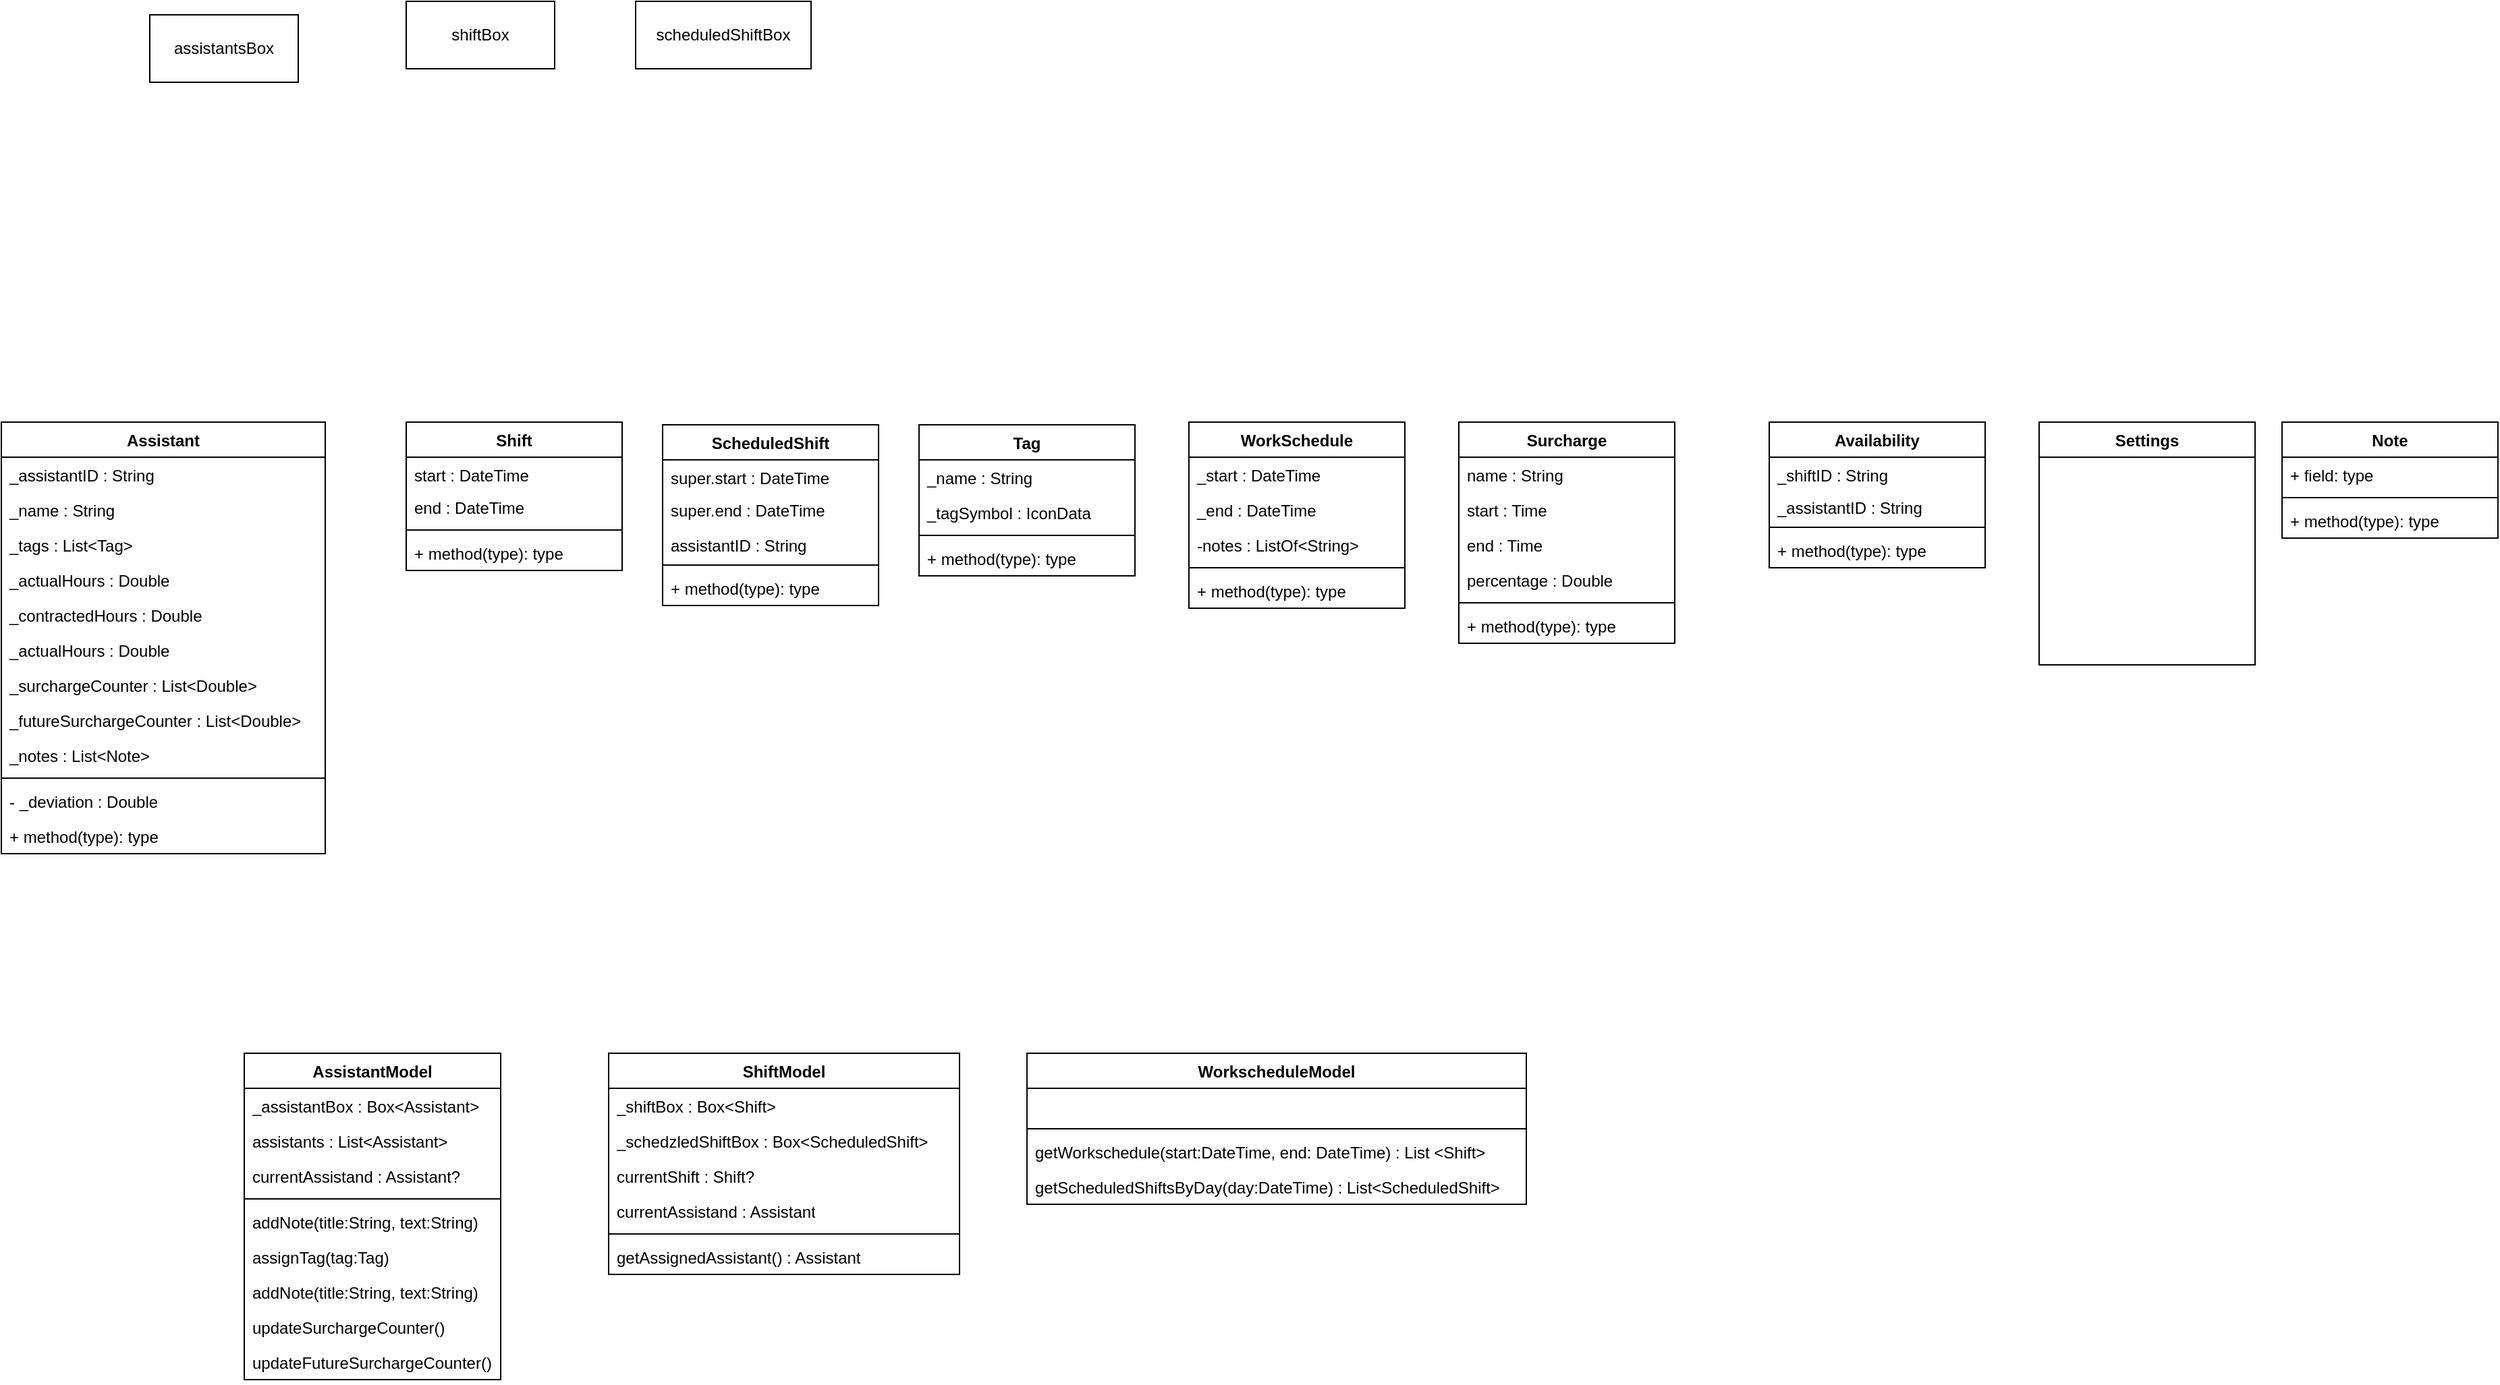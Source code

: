 <mxfile version="25.0.3">
  <diagram name="Seite-1" id="Ongt0uODJ2KGre-7g1fF">
    <mxGraphModel dx="2253" dy="1970" grid="1" gridSize="10" guides="1" tooltips="1" connect="1" arrows="1" fold="1" page="1" pageScale="1" pageWidth="1654" pageHeight="2336" math="0" shadow="0">
      <root>
        <mxCell id="0" />
        <mxCell id="1" parent="0" />
        <mxCell id="JfEL6YKRlMa67cMvRD5D-60" value="Settings" style="swimlane;fontStyle=1;align=center;verticalAlign=top;childLayout=stackLayout;horizontal=1;startSize=26;horizontalStack=0;resizeParent=1;resizeLast=0;collapsible=1;marginBottom=0;rounded=0;shadow=0;strokeWidth=1;" vertex="1" parent="1">
          <mxGeometry x="1590" y="442" width="160" height="180" as="geometry">
            <mxRectangle x="550" y="140" width="160" height="26" as="alternateBounds" />
          </mxGeometry>
        </mxCell>
        <mxCell id="JfEL6YKRlMa67cMvRD5D-70" value="&lt;span style=&quot;text-wrap-mode: nowrap;&quot;&gt;Surcharge&lt;/span&gt;" style="swimlane;fontStyle=1;align=center;verticalAlign=top;childLayout=stackLayout;horizontal=1;startSize=26;horizontalStack=0;resizeParent=1;resizeParentMax=0;resizeLast=0;collapsible=1;marginBottom=0;whiteSpace=wrap;html=1;" vertex="1" parent="1">
          <mxGeometry x="1160" y="442" width="160" height="164" as="geometry" />
        </mxCell>
        <mxCell id="JfEL6YKRlMa67cMvRD5D-71" value="&lt;span style=&quot;text-wrap-mode: nowrap;&quot;&gt;name : String&lt;/span&gt;&lt;div&gt;&lt;span style=&quot;text-wrap-mode: nowrap;&quot;&gt;&lt;br&gt;&lt;/span&gt;&lt;/div&gt;" style="text;strokeColor=none;fillColor=none;align=left;verticalAlign=top;spacingLeft=4;spacingRight=4;overflow=hidden;rotatable=0;points=[[0,0.5],[1,0.5]];portConstraint=eastwest;whiteSpace=wrap;html=1;" vertex="1" parent="JfEL6YKRlMa67cMvRD5D-70">
          <mxGeometry y="26" width="160" height="26" as="geometry" />
        </mxCell>
        <mxCell id="JfEL6YKRlMa67cMvRD5D-8" value="start : Time" style="text;align=left;verticalAlign=top;spacingLeft=4;spacingRight=4;overflow=hidden;rotatable=0;points=[[0,0.5],[1,0.5]];portConstraint=eastwest;rounded=0;shadow=0;html=0;" vertex="1" parent="JfEL6YKRlMa67cMvRD5D-70">
          <mxGeometry y="52" width="160" height="26" as="geometry" />
        </mxCell>
        <mxCell id="JfEL6YKRlMa67cMvRD5D-9" value="end : Time" style="text;align=left;verticalAlign=top;spacingLeft=4;spacingRight=4;overflow=hidden;rotatable=0;points=[[0,0.5],[1,0.5]];portConstraint=eastwest;rounded=0;shadow=0;html=0;" vertex="1" parent="JfEL6YKRlMa67cMvRD5D-70">
          <mxGeometry y="78" width="160" height="26" as="geometry" />
        </mxCell>
        <mxCell id="JfEL6YKRlMa67cMvRD5D-11" value="percentage : Double" style="text;align=left;verticalAlign=top;spacingLeft=4;spacingRight=4;overflow=hidden;rotatable=0;points=[[0,0.5],[1,0.5]];portConstraint=eastwest;rounded=0;shadow=0;html=0;" vertex="1" parent="JfEL6YKRlMa67cMvRD5D-70">
          <mxGeometry y="104" width="160" height="26" as="geometry" />
        </mxCell>
        <mxCell id="JfEL6YKRlMa67cMvRD5D-72" value="" style="line;strokeWidth=1;fillColor=none;align=left;verticalAlign=middle;spacingTop=-1;spacingLeft=3;spacingRight=3;rotatable=0;labelPosition=right;points=[];portConstraint=eastwest;strokeColor=inherit;" vertex="1" parent="JfEL6YKRlMa67cMvRD5D-70">
          <mxGeometry y="130" width="160" height="8" as="geometry" />
        </mxCell>
        <mxCell id="JfEL6YKRlMa67cMvRD5D-73" value="+ method(type): type" style="text;strokeColor=none;fillColor=none;align=left;verticalAlign=top;spacingLeft=4;spacingRight=4;overflow=hidden;rotatable=0;points=[[0,0.5],[1,0.5]];portConstraint=eastwest;whiteSpace=wrap;html=1;" vertex="1" parent="JfEL6YKRlMa67cMvRD5D-70">
          <mxGeometry y="138" width="160" height="26" as="geometry" />
        </mxCell>
        <mxCell id="JfEL6YKRlMa67cMvRD5D-74" value="WorkSchedule" style="swimlane;fontStyle=1;align=center;verticalAlign=top;childLayout=stackLayout;horizontal=1;startSize=26;horizontalStack=0;resizeParent=1;resizeParentMax=0;resizeLast=0;collapsible=1;marginBottom=0;whiteSpace=wrap;html=1;" vertex="1" parent="1">
          <mxGeometry x="960" y="442" width="160" height="138" as="geometry" />
        </mxCell>
        <mxCell id="JfEL6YKRlMa67cMvRD5D-31" value="_start : DateTime " style="text;align=left;verticalAlign=top;spacingLeft=4;spacingRight=4;overflow=hidden;rotatable=0;points=[[0,0.5],[1,0.5]];portConstraint=eastwest;rounded=0;shadow=0;html=0;" vertex="1" parent="JfEL6YKRlMa67cMvRD5D-74">
          <mxGeometry y="26" width="160" height="26" as="geometry" />
        </mxCell>
        <mxCell id="JfEL6YKRlMa67cMvRD5D-32" value="_end : DateTime" style="text;align=left;verticalAlign=top;spacingLeft=4;spacingRight=4;overflow=hidden;rotatable=0;points=[[0,0.5],[1,0.5]];portConstraint=eastwest;rounded=0;shadow=0;html=0;" vertex="1" parent="JfEL6YKRlMa67cMvRD5D-74">
          <mxGeometry y="52" width="160" height="26" as="geometry" />
        </mxCell>
        <mxCell id="JfEL6YKRlMa67cMvRD5D-30" value="-notes : ListOf&lt;String&gt;" style="text;align=left;verticalAlign=top;spacingLeft=4;spacingRight=4;overflow=hidden;rotatable=0;points=[[0,0.5],[1,0.5]];portConstraint=eastwest;rounded=0;shadow=0;html=0;" vertex="1" parent="JfEL6YKRlMa67cMvRD5D-74">
          <mxGeometry y="78" width="160" height="26" as="geometry" />
        </mxCell>
        <mxCell id="JfEL6YKRlMa67cMvRD5D-76" value="" style="line;strokeWidth=1;fillColor=none;align=left;verticalAlign=middle;spacingTop=-1;spacingLeft=3;spacingRight=3;rotatable=0;labelPosition=right;points=[];portConstraint=eastwest;strokeColor=inherit;" vertex="1" parent="JfEL6YKRlMa67cMvRD5D-74">
          <mxGeometry y="104" width="160" height="8" as="geometry" />
        </mxCell>
        <mxCell id="JfEL6YKRlMa67cMvRD5D-77" value="+ method(type): type" style="text;strokeColor=none;fillColor=none;align=left;verticalAlign=top;spacingLeft=4;spacingRight=4;overflow=hidden;rotatable=0;points=[[0,0.5],[1,0.5]];portConstraint=eastwest;whiteSpace=wrap;html=1;" vertex="1" parent="JfEL6YKRlMa67cMvRD5D-74">
          <mxGeometry y="112" width="160" height="26" as="geometry" />
        </mxCell>
        <mxCell id="JfEL6YKRlMa67cMvRD5D-78" value="Shift" style="swimlane;fontStyle=1;align=center;verticalAlign=top;childLayout=stackLayout;horizontal=1;startSize=26;horizontalStack=0;resizeParent=1;resizeParentMax=0;resizeLast=0;collapsible=1;marginBottom=0;whiteSpace=wrap;html=1;" vertex="1" parent="1">
          <mxGeometry x="380" y="442" width="160" height="110" as="geometry" />
        </mxCell>
        <mxCell id="JfEL6YKRlMa67cMvRD5D-2" value="start : DateTime" style="text;align=left;verticalAlign=top;spacingLeft=4;spacingRight=4;overflow=hidden;rotatable=0;points=[[0,0.5],[1,0.5]];portConstraint=eastwest;rounded=0;shadow=0;html=0;" vertex="1" parent="JfEL6YKRlMa67cMvRD5D-78">
          <mxGeometry y="26" width="160" height="24" as="geometry" />
        </mxCell>
        <mxCell id="JfEL6YKRlMa67cMvRD5D-3" value="end : DateTime&#xa;" style="text;align=left;verticalAlign=top;spacingLeft=4;spacingRight=4;overflow=hidden;rotatable=0;points=[[0,0.5],[1,0.5]];portConstraint=eastwest;rounded=0;shadow=0;html=0;" vertex="1" parent="JfEL6YKRlMa67cMvRD5D-78">
          <mxGeometry y="50" width="160" height="26" as="geometry" />
        </mxCell>
        <mxCell id="JfEL6YKRlMa67cMvRD5D-80" value="" style="line;strokeWidth=1;fillColor=none;align=left;verticalAlign=middle;spacingTop=-1;spacingLeft=3;spacingRight=3;rotatable=0;labelPosition=right;points=[];portConstraint=eastwest;strokeColor=inherit;" vertex="1" parent="JfEL6YKRlMa67cMvRD5D-78">
          <mxGeometry y="76" width="160" height="8" as="geometry" />
        </mxCell>
        <mxCell id="JfEL6YKRlMa67cMvRD5D-81" value="+ method(type): type" style="text;strokeColor=none;fillColor=none;align=left;verticalAlign=top;spacingLeft=4;spacingRight=4;overflow=hidden;rotatable=0;points=[[0,0.5],[1,0.5]];portConstraint=eastwest;whiteSpace=wrap;html=1;" vertex="1" parent="JfEL6YKRlMa67cMvRD5D-78">
          <mxGeometry y="84" width="160" height="26" as="geometry" />
        </mxCell>
        <mxCell id="JfEL6YKRlMa67cMvRD5D-82" value="ScheduledShift" style="swimlane;fontStyle=1;align=center;verticalAlign=top;childLayout=stackLayout;horizontal=1;startSize=26;horizontalStack=0;resizeParent=1;resizeParentMax=0;resizeLast=0;collapsible=1;marginBottom=0;whiteSpace=wrap;html=1;" vertex="1" parent="1">
          <mxGeometry x="570" y="444" width="160" height="134" as="geometry" />
        </mxCell>
        <mxCell id="JfEL6YKRlMa67cMvRD5D-98" value="super.start : DateTime" style="text;align=left;verticalAlign=top;spacingLeft=4;spacingRight=4;overflow=hidden;rotatable=0;points=[[0,0.5],[1,0.5]];portConstraint=eastwest;rounded=0;shadow=0;html=0;" vertex="1" parent="JfEL6YKRlMa67cMvRD5D-82">
          <mxGeometry y="26" width="160" height="24" as="geometry" />
        </mxCell>
        <mxCell id="JfEL6YKRlMa67cMvRD5D-99" value="super.end : DateTime&#xa;" style="text;align=left;verticalAlign=top;spacingLeft=4;spacingRight=4;overflow=hidden;rotatable=0;points=[[0,0.5],[1,0.5]];portConstraint=eastwest;rounded=0;shadow=0;html=0;" vertex="1" parent="JfEL6YKRlMa67cMvRD5D-82">
          <mxGeometry y="50" width="160" height="26" as="geometry" />
        </mxCell>
        <mxCell id="JfEL6YKRlMa67cMvRD5D-25" value="assistantID : String" style="text;align=left;verticalAlign=top;spacingLeft=4;spacingRight=4;overflow=hidden;rotatable=0;points=[[0,0.5],[1,0.5]];portConstraint=eastwest;" vertex="1" parent="JfEL6YKRlMa67cMvRD5D-82">
          <mxGeometry y="76" width="160" height="24" as="geometry" />
        </mxCell>
        <mxCell id="JfEL6YKRlMa67cMvRD5D-84" value="" style="line;strokeWidth=1;fillColor=none;align=left;verticalAlign=middle;spacingTop=-1;spacingLeft=3;spacingRight=3;rotatable=0;labelPosition=right;points=[];portConstraint=eastwest;strokeColor=inherit;" vertex="1" parent="JfEL6YKRlMa67cMvRD5D-82">
          <mxGeometry y="100" width="160" height="8" as="geometry" />
        </mxCell>
        <mxCell id="JfEL6YKRlMa67cMvRD5D-85" value="+ method(type): type" style="text;strokeColor=none;fillColor=none;align=left;verticalAlign=top;spacingLeft=4;spacingRight=4;overflow=hidden;rotatable=0;points=[[0,0.5],[1,0.5]];portConstraint=eastwest;whiteSpace=wrap;html=1;" vertex="1" parent="JfEL6YKRlMa67cMvRD5D-82">
          <mxGeometry y="108" width="160" height="26" as="geometry" />
        </mxCell>
        <mxCell id="JfEL6YKRlMa67cMvRD5D-90" value="Tag" style="swimlane;fontStyle=1;align=center;verticalAlign=top;childLayout=stackLayout;horizontal=1;startSize=26;horizontalStack=0;resizeParent=1;resizeParentMax=0;resizeLast=0;collapsible=1;marginBottom=0;whiteSpace=wrap;html=1;" vertex="1" parent="1">
          <mxGeometry x="760" y="444" width="160" height="112" as="geometry" />
        </mxCell>
        <mxCell id="JfEL6YKRlMa67cMvRD5D-16" value="_name : String" style="text;align=left;verticalAlign=top;spacingLeft=4;spacingRight=4;overflow=hidden;rotatable=0;points=[[0,0.5],[1,0.5]];portConstraint=eastwest;rounded=0;shadow=0;html=0;" vertex="1" parent="JfEL6YKRlMa67cMvRD5D-90">
          <mxGeometry y="26" width="160" height="26" as="geometry" />
        </mxCell>
        <mxCell id="JfEL6YKRlMa67cMvRD5D-17" value="_tagSymbol : IconData" style="text;align=left;verticalAlign=top;spacingLeft=4;spacingRight=4;overflow=hidden;rotatable=0;points=[[0,0.5],[1,0.5]];portConstraint=eastwest;rounded=0;shadow=0;html=0;" vertex="1" parent="JfEL6YKRlMa67cMvRD5D-90">
          <mxGeometry y="52" width="160" height="26" as="geometry" />
        </mxCell>
        <mxCell id="JfEL6YKRlMa67cMvRD5D-92" value="" style="line;strokeWidth=1;fillColor=none;align=left;verticalAlign=middle;spacingTop=-1;spacingLeft=3;spacingRight=3;rotatable=0;labelPosition=right;points=[];portConstraint=eastwest;strokeColor=inherit;" vertex="1" parent="JfEL6YKRlMa67cMvRD5D-90">
          <mxGeometry y="78" width="160" height="8" as="geometry" />
        </mxCell>
        <mxCell id="JfEL6YKRlMa67cMvRD5D-93" value="+ method(type): type" style="text;strokeColor=none;fillColor=none;align=left;verticalAlign=top;spacingLeft=4;spacingRight=4;overflow=hidden;rotatable=0;points=[[0,0.5],[1,0.5]];portConstraint=eastwest;whiteSpace=wrap;html=1;" vertex="1" parent="JfEL6YKRlMa67cMvRD5D-90">
          <mxGeometry y="86" width="160" height="26" as="geometry" />
        </mxCell>
        <mxCell id="JfEL6YKRlMa67cMvRD5D-94" value="Assistant" style="swimlane;fontStyle=1;align=center;verticalAlign=top;childLayout=stackLayout;horizontal=1;startSize=26;horizontalStack=0;resizeParent=1;resizeParentMax=0;resizeLast=0;collapsible=1;marginBottom=0;whiteSpace=wrap;html=1;" vertex="1" parent="1">
          <mxGeometry x="80" y="442" width="240" height="320" as="geometry" />
        </mxCell>
        <mxCell id="JfEL6YKRlMa67cMvRD5D-19" value="_assistantID : String" style="text;align=left;verticalAlign=top;spacingLeft=4;spacingRight=4;overflow=hidden;rotatable=0;points=[[0,0.5],[1,0.5]];portConstraint=eastwest;" vertex="1" parent="JfEL6YKRlMa67cMvRD5D-94">
          <mxGeometry y="26" width="240" height="26" as="geometry" />
        </mxCell>
        <mxCell id="JfEL6YKRlMa67cMvRD5D-68" value="_name : String" style="text;align=left;verticalAlign=top;spacingLeft=4;spacingRight=4;overflow=hidden;rotatable=0;points=[[0,0.5],[1,0.5]];portConstraint=eastwest;rounded=0;shadow=0;html=0;" vertex="1" parent="JfEL6YKRlMa67cMvRD5D-94">
          <mxGeometry y="52" width="240" height="26" as="geometry" />
        </mxCell>
        <mxCell id="JfEL6YKRlMa67cMvRD5D-129" value="_tags : List&lt;Tag&gt;" style="text;align=left;verticalAlign=top;spacingLeft=4;spacingRight=4;overflow=hidden;rotatable=0;points=[[0,0.5],[1,0.5]];portConstraint=eastwest;rounded=0;shadow=0;html=0;" vertex="1" parent="JfEL6YKRlMa67cMvRD5D-94">
          <mxGeometry y="78" width="240" height="26" as="geometry" />
        </mxCell>
        <mxCell id="JfEL6YKRlMa67cMvRD5D-21" value="_actualHours : Double" style="text;align=left;verticalAlign=top;spacingLeft=4;spacingRight=4;overflow=hidden;rotatable=0;points=[[0,0.5],[1,0.5]];portConstraint=eastwest;rounded=0;shadow=0;html=0;" vertex="1" parent="JfEL6YKRlMa67cMvRD5D-94">
          <mxGeometry y="104" width="240" height="26" as="geometry" />
        </mxCell>
        <mxCell id="JfEL6YKRlMa67cMvRD5D-20" value="_contractedHours : Double" style="text;align=left;verticalAlign=top;spacingLeft=4;spacingRight=4;overflow=hidden;rotatable=0;points=[[0,0.5],[1,0.5]];portConstraint=eastwest;rounded=0;shadow=0;html=0;" vertex="1" parent="JfEL6YKRlMa67cMvRD5D-94">
          <mxGeometry y="130" width="240" height="26" as="geometry" />
        </mxCell>
        <mxCell id="JfEL6YKRlMa67cMvRD5D-121" value="_actualHours : Double" style="text;align=left;verticalAlign=top;spacingLeft=4;spacingRight=4;overflow=hidden;rotatable=0;points=[[0,0.5],[1,0.5]];portConstraint=eastwest;rounded=0;shadow=0;html=0;" vertex="1" parent="JfEL6YKRlMa67cMvRD5D-94">
          <mxGeometry y="156" width="240" height="26" as="geometry" />
        </mxCell>
        <mxCell id="JfEL6YKRlMa67cMvRD5D-123" value="_surchargeCounter : List&lt;Double&gt;" style="text;align=left;verticalAlign=top;spacingLeft=4;spacingRight=4;overflow=hidden;rotatable=0;points=[[0,0.5],[1,0.5]];portConstraint=eastwest;rounded=0;shadow=0;html=0;" vertex="1" parent="JfEL6YKRlMa67cMvRD5D-94">
          <mxGeometry y="182" width="240" height="26" as="geometry" />
        </mxCell>
        <mxCell id="JfEL6YKRlMa67cMvRD5D-124" value="_futureSurchargeCounter : List&lt;Double&gt;" style="text;align=left;verticalAlign=top;spacingLeft=4;spacingRight=4;overflow=hidden;rotatable=0;points=[[0,0.5],[1,0.5]];portConstraint=eastwest;rounded=0;shadow=0;html=0;" vertex="1" parent="JfEL6YKRlMa67cMvRD5D-94">
          <mxGeometry y="208" width="240" height="26" as="geometry" />
        </mxCell>
        <mxCell id="JfEL6YKRlMa67cMvRD5D-122" value="_notes : List&lt;Note&gt;" style="text;align=left;verticalAlign=top;spacingLeft=4;spacingRight=4;overflow=hidden;rotatable=0;points=[[0,0.5],[1,0.5]];portConstraint=eastwest;rounded=0;shadow=0;html=0;" vertex="1" parent="JfEL6YKRlMa67cMvRD5D-94">
          <mxGeometry y="234" width="240" height="26" as="geometry" />
        </mxCell>
        <mxCell id="JfEL6YKRlMa67cMvRD5D-96" value="" style="line;strokeWidth=1;fillColor=none;align=left;verticalAlign=middle;spacingTop=-1;spacingLeft=3;spacingRight=3;rotatable=0;labelPosition=right;points=[];portConstraint=eastwest;strokeColor=inherit;" vertex="1" parent="JfEL6YKRlMa67cMvRD5D-94">
          <mxGeometry y="260" width="240" height="8" as="geometry" />
        </mxCell>
        <mxCell id="JfEL6YKRlMa67cMvRD5D-22" value="- _deviation : Double" style="text;align=left;verticalAlign=top;spacingLeft=4;spacingRight=4;overflow=hidden;rotatable=0;points=[[0,0.5],[1,0.5]];portConstraint=eastwest;rounded=0;shadow=0;html=0;" vertex="1" parent="JfEL6YKRlMa67cMvRD5D-94">
          <mxGeometry y="268" width="240" height="26" as="geometry" />
        </mxCell>
        <mxCell id="JfEL6YKRlMa67cMvRD5D-97" value="+ method(type): type" style="text;strokeColor=none;fillColor=none;align=left;verticalAlign=top;spacingLeft=4;spacingRight=4;overflow=hidden;rotatable=0;points=[[0,0.5],[1,0.5]];portConstraint=eastwest;whiteSpace=wrap;html=1;" vertex="1" parent="JfEL6YKRlMa67cMvRD5D-94">
          <mxGeometry y="294" width="240" height="26" as="geometry" />
        </mxCell>
        <mxCell id="JfEL6YKRlMa67cMvRD5D-100" value="Availability" style="swimlane;fontStyle=1;align=center;verticalAlign=top;childLayout=stackLayout;horizontal=1;startSize=26;horizontalStack=0;resizeParent=1;resizeParentMax=0;resizeLast=0;collapsible=1;marginBottom=0;whiteSpace=wrap;html=1;" vertex="1" parent="1">
          <mxGeometry x="1390" y="442" width="160" height="108" as="geometry" />
        </mxCell>
        <mxCell id="JfEL6YKRlMa67cMvRD5D-69" value="_shiftID : String " style="text;align=left;verticalAlign=top;spacingLeft=4;spacingRight=4;overflow=hidden;rotatable=0;points=[[0,0.5],[1,0.5]];portConstraint=eastwest;" vertex="1" parent="JfEL6YKRlMa67cMvRD5D-100">
          <mxGeometry y="26" width="160" height="24" as="geometry" />
        </mxCell>
        <mxCell id="JfEL6YKRlMa67cMvRD5D-5" value="_assistantID : String" style="text;align=left;verticalAlign=top;spacingLeft=4;spacingRight=4;overflow=hidden;rotatable=0;points=[[0,0.5],[1,0.5]];portConstraint=eastwest;" vertex="1" parent="JfEL6YKRlMa67cMvRD5D-100">
          <mxGeometry y="50" width="160" height="24" as="geometry" />
        </mxCell>
        <mxCell id="JfEL6YKRlMa67cMvRD5D-102" value="" style="line;strokeWidth=1;fillColor=none;align=left;verticalAlign=middle;spacingTop=-1;spacingLeft=3;spacingRight=3;rotatable=0;labelPosition=right;points=[];portConstraint=eastwest;strokeColor=inherit;" vertex="1" parent="JfEL6YKRlMa67cMvRD5D-100">
          <mxGeometry y="74" width="160" height="8" as="geometry" />
        </mxCell>
        <mxCell id="JfEL6YKRlMa67cMvRD5D-103" value="+ method(type): type" style="text;strokeColor=none;fillColor=none;align=left;verticalAlign=top;spacingLeft=4;spacingRight=4;overflow=hidden;rotatable=0;points=[[0,0.5],[1,0.5]];portConstraint=eastwest;whiteSpace=wrap;html=1;" vertex="1" parent="JfEL6YKRlMa67cMvRD5D-100">
          <mxGeometry y="82" width="160" height="26" as="geometry" />
        </mxCell>
        <mxCell id="JfEL6YKRlMa67cMvRD5D-105" value="shiftBox" style="html=1;whiteSpace=wrap;" vertex="1" parent="1">
          <mxGeometry x="380" y="130" width="110" height="50" as="geometry" />
        </mxCell>
        <mxCell id="JfEL6YKRlMa67cMvRD5D-106" value="scheduledShiftBox" style="html=1;whiteSpace=wrap;" vertex="1" parent="1">
          <mxGeometry x="550" y="130" width="130" height="50" as="geometry" />
        </mxCell>
        <mxCell id="JfEL6YKRlMa67cMvRD5D-107" value="assistantsBox" style="html=1;whiteSpace=wrap;" vertex="1" parent="1">
          <mxGeometry x="190" y="140" width="110" height="50" as="geometry" />
        </mxCell>
        <mxCell id="JfEL6YKRlMa67cMvRD5D-108" value="AssistantModel" style="swimlane;fontStyle=1;align=center;verticalAlign=top;childLayout=stackLayout;horizontal=1;startSize=26;horizontalStack=0;resizeParent=1;resizeParentMax=0;resizeLast=0;collapsible=1;marginBottom=0;whiteSpace=wrap;html=1;" vertex="1" parent="1">
          <mxGeometry x="260" y="910" width="190" height="242" as="geometry">
            <mxRectangle x="210" y="930" width="120" height="30" as="alternateBounds" />
          </mxGeometry>
        </mxCell>
        <mxCell id="JfEL6YKRlMa67cMvRD5D-109" value="_assistantBox : Box&amp;lt;Assistant&amp;gt;" style="text;strokeColor=none;fillColor=none;align=left;verticalAlign=top;spacingLeft=4;spacingRight=4;overflow=hidden;rotatable=0;points=[[0,0.5],[1,0.5]];portConstraint=eastwest;whiteSpace=wrap;html=1;" vertex="1" parent="JfEL6YKRlMa67cMvRD5D-108">
          <mxGeometry y="26" width="190" height="26" as="geometry" />
        </mxCell>
        <mxCell id="JfEL6YKRlMa67cMvRD5D-112" value="assistants : List&amp;lt;Assistant&amp;gt;" style="text;strokeColor=none;fillColor=none;align=left;verticalAlign=top;spacingLeft=4;spacingRight=4;overflow=hidden;rotatable=0;points=[[0,0.5],[1,0.5]];portConstraint=eastwest;whiteSpace=wrap;html=1;" vertex="1" parent="JfEL6YKRlMa67cMvRD5D-108">
          <mxGeometry y="52" width="190" height="26" as="geometry" />
        </mxCell>
        <mxCell id="JfEL6YKRlMa67cMvRD5D-113" value="currentAssistand : Assistant?" style="text;strokeColor=none;fillColor=none;align=left;verticalAlign=top;spacingLeft=4;spacingRight=4;overflow=hidden;rotatable=0;points=[[0,0.5],[1,0.5]];portConstraint=eastwest;whiteSpace=wrap;html=1;" vertex="1" parent="JfEL6YKRlMa67cMvRD5D-108">
          <mxGeometry y="78" width="190" height="26" as="geometry" />
        </mxCell>
        <mxCell id="JfEL6YKRlMa67cMvRD5D-110" value="" style="line;strokeWidth=1;fillColor=none;align=left;verticalAlign=middle;spacingTop=-1;spacingLeft=3;spacingRight=3;rotatable=0;labelPosition=right;points=[];portConstraint=eastwest;strokeColor=inherit;" vertex="1" parent="JfEL6YKRlMa67cMvRD5D-108">
          <mxGeometry y="104" width="190" height="8" as="geometry" />
        </mxCell>
        <mxCell id="JfEL6YKRlMa67cMvRD5D-115" value="addNote(title:String, text:String)" style="text;strokeColor=none;fillColor=none;align=left;verticalAlign=top;spacingLeft=4;spacingRight=4;overflow=hidden;rotatable=0;points=[[0,0.5],[1,0.5]];portConstraint=eastwest;whiteSpace=wrap;html=1;" vertex="1" parent="JfEL6YKRlMa67cMvRD5D-108">
          <mxGeometry y="112" width="190" height="26" as="geometry" />
        </mxCell>
        <mxCell id="JfEL6YKRlMa67cMvRD5D-117" value="assignTag(tag:Tag)" style="text;strokeColor=none;fillColor=none;align=left;verticalAlign=top;spacingLeft=4;spacingRight=4;overflow=hidden;rotatable=0;points=[[0,0.5],[1,0.5]];portConstraint=eastwest;whiteSpace=wrap;html=1;" vertex="1" parent="JfEL6YKRlMa67cMvRD5D-108">
          <mxGeometry y="138" width="190" height="26" as="geometry" />
        </mxCell>
        <mxCell id="JfEL6YKRlMa67cMvRD5D-118" value="addNote(title:String, text:String)" style="text;strokeColor=none;fillColor=none;align=left;verticalAlign=top;spacingLeft=4;spacingRight=4;overflow=hidden;rotatable=0;points=[[0,0.5],[1,0.5]];portConstraint=eastwest;whiteSpace=wrap;html=1;" vertex="1" parent="JfEL6YKRlMa67cMvRD5D-108">
          <mxGeometry y="164" width="190" height="26" as="geometry" />
        </mxCell>
        <mxCell id="JfEL6YKRlMa67cMvRD5D-119" value="updateSurchargeCounter()" style="text;strokeColor=none;fillColor=none;align=left;verticalAlign=top;spacingLeft=4;spacingRight=4;overflow=hidden;rotatable=0;points=[[0,0.5],[1,0.5]];portConstraint=eastwest;whiteSpace=wrap;html=1;" vertex="1" parent="JfEL6YKRlMa67cMvRD5D-108">
          <mxGeometry y="190" width="190" height="26" as="geometry" />
        </mxCell>
        <mxCell id="JfEL6YKRlMa67cMvRD5D-120" value="updateFutureSurchargeCounter()" style="text;strokeColor=none;fillColor=none;align=left;verticalAlign=top;spacingLeft=4;spacingRight=4;overflow=hidden;rotatable=0;points=[[0,0.5],[1,0.5]];portConstraint=eastwest;whiteSpace=wrap;html=1;" vertex="1" parent="JfEL6YKRlMa67cMvRD5D-108">
          <mxGeometry y="216" width="190" height="26" as="geometry" />
        </mxCell>
        <mxCell id="JfEL6YKRlMa67cMvRD5D-125" value="Note" style="swimlane;fontStyle=1;align=center;verticalAlign=top;childLayout=stackLayout;horizontal=1;startSize=26;horizontalStack=0;resizeParent=1;resizeParentMax=0;resizeLast=0;collapsible=1;marginBottom=0;whiteSpace=wrap;html=1;" vertex="1" parent="1">
          <mxGeometry x="1770" y="442" width="160" height="86" as="geometry" />
        </mxCell>
        <mxCell id="JfEL6YKRlMa67cMvRD5D-126" value="+ field: type" style="text;strokeColor=none;fillColor=none;align=left;verticalAlign=top;spacingLeft=4;spacingRight=4;overflow=hidden;rotatable=0;points=[[0,0.5],[1,0.5]];portConstraint=eastwest;whiteSpace=wrap;html=1;" vertex="1" parent="JfEL6YKRlMa67cMvRD5D-125">
          <mxGeometry y="26" width="160" height="26" as="geometry" />
        </mxCell>
        <mxCell id="JfEL6YKRlMa67cMvRD5D-127" value="" style="line;strokeWidth=1;fillColor=none;align=left;verticalAlign=middle;spacingTop=-1;spacingLeft=3;spacingRight=3;rotatable=0;labelPosition=right;points=[];portConstraint=eastwest;strokeColor=inherit;" vertex="1" parent="JfEL6YKRlMa67cMvRD5D-125">
          <mxGeometry y="52" width="160" height="8" as="geometry" />
        </mxCell>
        <mxCell id="JfEL6YKRlMa67cMvRD5D-128" value="+ method(type): type" style="text;strokeColor=none;fillColor=none;align=left;verticalAlign=top;spacingLeft=4;spacingRight=4;overflow=hidden;rotatable=0;points=[[0,0.5],[1,0.5]];portConstraint=eastwest;whiteSpace=wrap;html=1;" vertex="1" parent="JfEL6YKRlMa67cMvRD5D-125">
          <mxGeometry y="60" width="160" height="26" as="geometry" />
        </mxCell>
        <mxCell id="JfEL6YKRlMa67cMvRD5D-130" value="ShiftModel" style="swimlane;fontStyle=1;align=center;verticalAlign=top;childLayout=stackLayout;horizontal=1;startSize=26;horizontalStack=0;resizeParent=1;resizeParentMax=0;resizeLast=0;collapsible=1;marginBottom=0;whiteSpace=wrap;html=1;" vertex="1" parent="1">
          <mxGeometry x="530" y="910" width="260" height="164" as="geometry">
            <mxRectangle x="210" y="930" width="120" height="30" as="alternateBounds" />
          </mxGeometry>
        </mxCell>
        <mxCell id="JfEL6YKRlMa67cMvRD5D-131" value="_shiftBox : Box&amp;lt;Shift&amp;gt;" style="text;strokeColor=none;fillColor=none;align=left;verticalAlign=top;spacingLeft=4;spacingRight=4;overflow=hidden;rotatable=0;points=[[0,0.5],[1,0.5]];portConstraint=eastwest;whiteSpace=wrap;html=1;" vertex="1" parent="JfEL6YKRlMa67cMvRD5D-130">
          <mxGeometry y="26" width="260" height="26" as="geometry" />
        </mxCell>
        <mxCell id="JfEL6YKRlMa67cMvRD5D-150" value="_schedzledShiftBox : Box&amp;lt;ScheduledShift&amp;gt;" style="text;strokeColor=none;fillColor=none;align=left;verticalAlign=top;spacingLeft=4;spacingRight=4;overflow=hidden;rotatable=0;points=[[0,0.5],[1,0.5]];portConstraint=eastwest;whiteSpace=wrap;html=1;" vertex="1" parent="JfEL6YKRlMa67cMvRD5D-130">
          <mxGeometry y="52" width="260" height="26" as="geometry" />
        </mxCell>
        <mxCell id="JfEL6YKRlMa67cMvRD5D-132" value="currentShift : Shift?" style="text;strokeColor=none;fillColor=none;align=left;verticalAlign=top;spacingLeft=4;spacingRight=4;overflow=hidden;rotatable=0;points=[[0,0.5],[1,0.5]];portConstraint=eastwest;whiteSpace=wrap;html=1;" vertex="1" parent="JfEL6YKRlMa67cMvRD5D-130">
          <mxGeometry y="78" width="260" height="26" as="geometry" />
        </mxCell>
        <mxCell id="JfEL6YKRlMa67cMvRD5D-133" value="currentAssistand : Assistant" style="text;strokeColor=none;fillColor=none;align=left;verticalAlign=top;spacingLeft=4;spacingRight=4;overflow=hidden;rotatable=0;points=[[0,0.5],[1,0.5]];portConstraint=eastwest;whiteSpace=wrap;html=1;" vertex="1" parent="JfEL6YKRlMa67cMvRD5D-130">
          <mxGeometry y="104" width="260" height="26" as="geometry" />
        </mxCell>
        <mxCell id="JfEL6YKRlMa67cMvRD5D-134" value="" style="line;strokeWidth=1;fillColor=none;align=left;verticalAlign=middle;spacingTop=-1;spacingLeft=3;spacingRight=3;rotatable=0;labelPosition=right;points=[];portConstraint=eastwest;strokeColor=inherit;" vertex="1" parent="JfEL6YKRlMa67cMvRD5D-130">
          <mxGeometry y="130" width="260" height="8" as="geometry" />
        </mxCell>
        <mxCell id="JfEL6YKRlMa67cMvRD5D-135" value="getAssignedAssistant() : Assistant" style="text;strokeColor=none;fillColor=none;align=left;verticalAlign=top;spacingLeft=4;spacingRight=4;overflow=hidden;rotatable=0;points=[[0,0.5],[1,0.5]];portConstraint=eastwest;whiteSpace=wrap;html=1;" vertex="1" parent="JfEL6YKRlMa67cMvRD5D-130">
          <mxGeometry y="138" width="260" height="26" as="geometry" />
        </mxCell>
        <mxCell id="JfEL6YKRlMa67cMvRD5D-151" value="WorkscheduleModel" style="swimlane;fontStyle=1;align=center;verticalAlign=top;childLayout=stackLayout;horizontal=1;startSize=26;horizontalStack=0;resizeParent=1;resizeParentMax=0;resizeLast=0;collapsible=1;marginBottom=0;whiteSpace=wrap;html=1;" vertex="1" parent="1">
          <mxGeometry x="840" y="910" width="370" height="112" as="geometry">
            <mxRectangle x="210" y="930" width="120" height="30" as="alternateBounds" />
          </mxGeometry>
        </mxCell>
        <mxCell id="JfEL6YKRlMa67cMvRD5D-154" value="&amp;nbsp;&amp;nbsp;" style="text;strokeColor=none;fillColor=none;align=left;verticalAlign=top;spacingLeft=4;spacingRight=4;overflow=hidden;rotatable=0;points=[[0,0.5],[1,0.5]];portConstraint=eastwest;whiteSpace=wrap;html=1;" vertex="1" parent="JfEL6YKRlMa67cMvRD5D-151">
          <mxGeometry y="26" width="370" height="26" as="geometry" />
        </mxCell>
        <mxCell id="JfEL6YKRlMa67cMvRD5D-156" value="" style="line;strokeWidth=1;fillColor=none;align=left;verticalAlign=middle;spacingTop=-1;spacingLeft=3;spacingRight=3;rotatable=0;labelPosition=right;points=[];portConstraint=eastwest;strokeColor=inherit;" vertex="1" parent="JfEL6YKRlMa67cMvRD5D-151">
          <mxGeometry y="52" width="370" height="8" as="geometry" />
        </mxCell>
        <mxCell id="JfEL6YKRlMa67cMvRD5D-157" value="getWorkschedule(start:DateTime, end: DateTime) : List &amp;lt;Shift&amp;gt;" style="text;strokeColor=none;fillColor=none;align=left;verticalAlign=top;spacingLeft=4;spacingRight=4;overflow=hidden;rotatable=0;points=[[0,0.5],[1,0.5]];portConstraint=eastwest;whiteSpace=wrap;html=1;" vertex="1" parent="JfEL6YKRlMa67cMvRD5D-151">
          <mxGeometry y="60" width="370" height="26" as="geometry" />
        </mxCell>
        <mxCell id="JfEL6YKRlMa67cMvRD5D-158" value="getScheduledShiftsByDay(day:DateTime) : List&amp;lt;ScheduledShift&amp;gt;" style="text;strokeColor=none;fillColor=none;align=left;verticalAlign=top;spacingLeft=4;spacingRight=4;overflow=hidden;rotatable=0;points=[[0,0.5],[1,0.5]];portConstraint=eastwest;whiteSpace=wrap;html=1;" vertex="1" parent="JfEL6YKRlMa67cMvRD5D-151">
          <mxGeometry y="86" width="370" height="26" as="geometry" />
        </mxCell>
      </root>
    </mxGraphModel>
  </diagram>
</mxfile>
